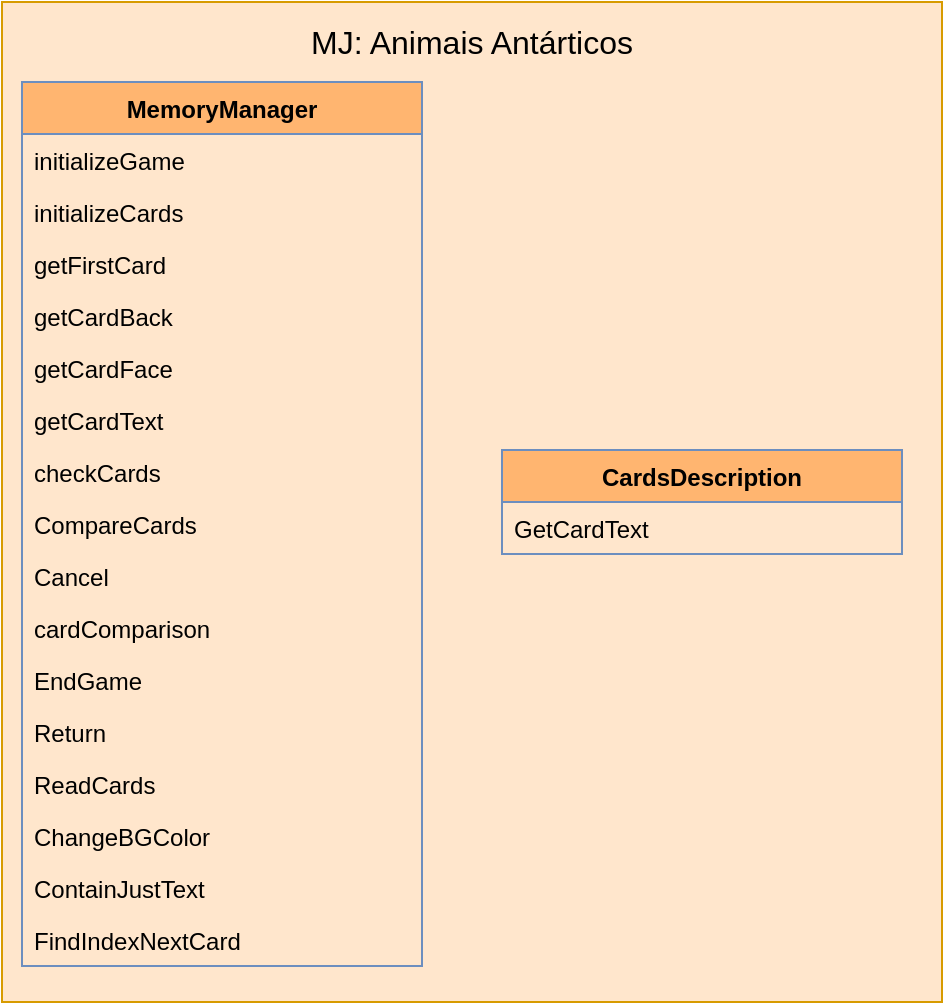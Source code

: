<mxfile version="12.4.9" type="device"><diagram id="XYJwYgprHyentGwECFPh" name="Page-1"><mxGraphModel dx="928" dy="607" grid="1" gridSize="10" guides="1" tooltips="1" connect="1" arrows="1" fold="1" page="1" pageScale="1" pageWidth="827" pageHeight="1169" math="0" shadow="0"><root><mxCell id="0"/><mxCell id="1" parent="0"/><mxCell id="qBi4NEaSnUtyDmFNZX7F-43" value="" style="rounded=0;whiteSpace=wrap;html=1;fillColor=#ffe6cc;strokeColor=#d79b00;" vertex="1" parent="1"><mxGeometry x="40" y="170" width="470" height="500" as="geometry"/></mxCell><mxCell id="qBi4NEaSnUtyDmFNZX7F-44" value="&lt;font style=&quot;font-size: 16px&quot;&gt;MJ: Animais Antárticos&lt;br&gt;&lt;/font&gt;" style="text;html=1;strokeColor=none;fillColor=none;align=center;verticalAlign=middle;whiteSpace=wrap;rounded=0;" vertex="1" parent="1"><mxGeometry x="178.25" y="180" width="193.5" height="20" as="geometry"/></mxCell><mxCell id="qBi4NEaSnUtyDmFNZX7F-61" value="MemoryManager" style="swimlane;fontStyle=1;align=center;verticalAlign=top;childLayout=stackLayout;horizontal=1;startSize=26;horizontalStack=0;resizeParent=1;resizeParentMax=0;resizeLast=0;collapsible=1;marginBottom=0;fillColor=#FFB570;strokeColor=#6c8ebf;" vertex="1" parent="1"><mxGeometry x="50" y="210" width="200" height="442" as="geometry"/></mxCell><mxCell id="qBi4NEaSnUtyDmFNZX7F-62" value="initializeGame" style="text;strokeColor=none;fillColor=none;align=left;verticalAlign=top;spacingLeft=4;spacingRight=4;overflow=hidden;rotatable=0;points=[[0,0.5],[1,0.5]];portConstraint=eastwest;" vertex="1" parent="qBi4NEaSnUtyDmFNZX7F-61"><mxGeometry y="26" width="200" height="26" as="geometry"/></mxCell><mxCell id="qBi4NEaSnUtyDmFNZX7F-63" value="initializeCards" style="text;strokeColor=none;fillColor=none;align=left;verticalAlign=top;spacingLeft=4;spacingRight=4;overflow=hidden;rotatable=0;points=[[0,0.5],[1,0.5]];portConstraint=eastwest;" vertex="1" parent="qBi4NEaSnUtyDmFNZX7F-61"><mxGeometry y="52" width="200" height="26" as="geometry"/></mxCell><mxCell id="qBi4NEaSnUtyDmFNZX7F-64" value="getFirstCard" style="text;strokeColor=none;fillColor=none;align=left;verticalAlign=top;spacingLeft=4;spacingRight=4;overflow=hidden;rotatable=0;points=[[0,0.5],[1,0.5]];portConstraint=eastwest;" vertex="1" parent="qBi4NEaSnUtyDmFNZX7F-61"><mxGeometry y="78" width="200" height="26" as="geometry"/></mxCell><mxCell id="qBi4NEaSnUtyDmFNZX7F-65" value="getCardBack" style="text;strokeColor=none;fillColor=none;align=left;verticalAlign=top;spacingLeft=4;spacingRight=4;overflow=hidden;rotatable=0;points=[[0,0.5],[1,0.5]];portConstraint=eastwest;" vertex="1" parent="qBi4NEaSnUtyDmFNZX7F-61"><mxGeometry y="104" width="200" height="26" as="geometry"/></mxCell><mxCell id="qBi4NEaSnUtyDmFNZX7F-66" value="getCardFace" style="text;strokeColor=none;fillColor=none;align=left;verticalAlign=top;spacingLeft=4;spacingRight=4;overflow=hidden;rotatable=0;points=[[0,0.5],[1,0.5]];portConstraint=eastwest;" vertex="1" parent="qBi4NEaSnUtyDmFNZX7F-61"><mxGeometry y="130" width="200" height="26" as="geometry"/></mxCell><mxCell id="qBi4NEaSnUtyDmFNZX7F-67" value="getCardText" style="text;strokeColor=none;fillColor=none;align=left;verticalAlign=top;spacingLeft=4;spacingRight=4;overflow=hidden;rotatable=0;points=[[0,0.5],[1,0.5]];portConstraint=eastwest;" vertex="1" parent="qBi4NEaSnUtyDmFNZX7F-61"><mxGeometry y="156" width="200" height="26" as="geometry"/></mxCell><mxCell id="qBi4NEaSnUtyDmFNZX7F-68" value="checkCards" style="text;strokeColor=none;fillColor=none;align=left;verticalAlign=top;spacingLeft=4;spacingRight=4;overflow=hidden;rotatable=0;points=[[0,0.5],[1,0.5]];portConstraint=eastwest;" vertex="1" parent="qBi4NEaSnUtyDmFNZX7F-61"><mxGeometry y="182" width="200" height="26" as="geometry"/></mxCell><mxCell id="qBi4NEaSnUtyDmFNZX7F-69" value="CompareCards" style="text;strokeColor=none;fillColor=none;align=left;verticalAlign=top;spacingLeft=4;spacingRight=4;overflow=hidden;rotatable=0;points=[[0,0.5],[1,0.5]];portConstraint=eastwest;" vertex="1" parent="qBi4NEaSnUtyDmFNZX7F-61"><mxGeometry y="208" width="200" height="26" as="geometry"/></mxCell><mxCell id="qBi4NEaSnUtyDmFNZX7F-70" value="Cancel" style="text;strokeColor=none;fillColor=none;align=left;verticalAlign=top;spacingLeft=4;spacingRight=4;overflow=hidden;rotatable=0;points=[[0,0.5],[1,0.5]];portConstraint=eastwest;" vertex="1" parent="qBi4NEaSnUtyDmFNZX7F-61"><mxGeometry y="234" width="200" height="26" as="geometry"/></mxCell><mxCell id="qBi4NEaSnUtyDmFNZX7F-71" value="cardComparison" style="text;strokeColor=none;fillColor=none;align=left;verticalAlign=top;spacingLeft=4;spacingRight=4;overflow=hidden;rotatable=0;points=[[0,0.5],[1,0.5]];portConstraint=eastwest;" vertex="1" parent="qBi4NEaSnUtyDmFNZX7F-61"><mxGeometry y="260" width="200" height="26" as="geometry"/></mxCell><mxCell id="qBi4NEaSnUtyDmFNZX7F-73" value="EndGame" style="text;strokeColor=none;fillColor=none;align=left;verticalAlign=top;spacingLeft=4;spacingRight=4;overflow=hidden;rotatable=0;points=[[0,0.5],[1,0.5]];portConstraint=eastwest;" vertex="1" parent="qBi4NEaSnUtyDmFNZX7F-61"><mxGeometry y="286" width="200" height="26" as="geometry"/></mxCell><mxCell id="qBi4NEaSnUtyDmFNZX7F-78" value="Return" style="text;strokeColor=none;fillColor=none;align=left;verticalAlign=top;spacingLeft=4;spacingRight=4;overflow=hidden;rotatable=0;points=[[0,0.5],[1,0.5]];portConstraint=eastwest;" vertex="1" parent="qBi4NEaSnUtyDmFNZX7F-61"><mxGeometry y="312" width="200" height="26" as="geometry"/></mxCell><mxCell id="qBi4NEaSnUtyDmFNZX7F-93" value="ReadCards" style="text;strokeColor=none;fillColor=none;align=left;verticalAlign=top;spacingLeft=4;spacingRight=4;overflow=hidden;rotatable=0;points=[[0,0.5],[1,0.5]];portConstraint=eastwest;" vertex="1" parent="qBi4NEaSnUtyDmFNZX7F-61"><mxGeometry y="338" width="200" height="26" as="geometry"/></mxCell><mxCell id="qBi4NEaSnUtyDmFNZX7F-94" value="ChangeBGColor" style="text;strokeColor=none;fillColor=none;align=left;verticalAlign=top;spacingLeft=4;spacingRight=4;overflow=hidden;rotatable=0;points=[[0,0.5],[1,0.5]];portConstraint=eastwest;" vertex="1" parent="qBi4NEaSnUtyDmFNZX7F-61"><mxGeometry y="364" width="200" height="26" as="geometry"/></mxCell><mxCell id="qBi4NEaSnUtyDmFNZX7F-95" value="ContainJustText" style="text;strokeColor=none;fillColor=none;align=left;verticalAlign=top;spacingLeft=4;spacingRight=4;overflow=hidden;rotatable=0;points=[[0,0.5],[1,0.5]];portConstraint=eastwest;" vertex="1" parent="qBi4NEaSnUtyDmFNZX7F-61"><mxGeometry y="390" width="200" height="26" as="geometry"/></mxCell><mxCell id="qBi4NEaSnUtyDmFNZX7F-96" value="FindIndexNextCard" style="text;strokeColor=none;fillColor=none;align=left;verticalAlign=top;spacingLeft=4;spacingRight=4;overflow=hidden;rotatable=0;points=[[0,0.5],[1,0.5]];portConstraint=eastwest;" vertex="1" parent="qBi4NEaSnUtyDmFNZX7F-61"><mxGeometry y="416" width="200" height="26" as="geometry"/></mxCell><mxCell id="qBi4NEaSnUtyDmFNZX7F-97" value="CardsDescription" style="swimlane;fontStyle=1;align=center;verticalAlign=top;childLayout=stackLayout;horizontal=1;startSize=26;horizontalStack=0;resizeParent=1;resizeParentMax=0;resizeLast=0;collapsible=1;marginBottom=0;fillColor=#FFB570;strokeColor=#6c8ebf;" vertex="1" parent="1"><mxGeometry x="290" y="394" width="200" height="52" as="geometry"/></mxCell><mxCell id="qBi4NEaSnUtyDmFNZX7F-114" value="GetCardText" style="text;strokeColor=none;fillColor=none;align=left;verticalAlign=top;spacingLeft=4;spacingRight=4;overflow=hidden;rotatable=0;points=[[0,0.5],[1,0.5]];portConstraint=eastwest;" vertex="1" parent="qBi4NEaSnUtyDmFNZX7F-97"><mxGeometry y="26" width="200" height="26" as="geometry"/></mxCell></root></mxGraphModel></diagram></mxfile>